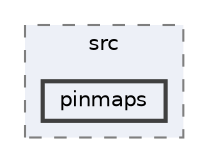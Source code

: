 digraph "nuli-avionics-flight-software/platformio_nuli_avionics_flight_software/src/pinmaps"
{
 // LATEX_PDF_SIZE
  bgcolor="transparent";
  edge [fontname=Helvetica,fontsize=10,labelfontname=Helvetica,labelfontsize=10];
  node [fontname=Helvetica,fontsize=10,shape=box,height=0.2,width=0.4];
  compound=true
  subgraph clusterdir_b1a3547df3288ce2ff39086b4a8f4fe5 {
    graph [ bgcolor="#edf0f7", pencolor="grey50", label="src", fontname=Helvetica,fontsize=10 style="filled,dashed", URL="dir_b1a3547df3288ce2ff39086b4a8f4fe5.html",tooltip=""]
  dir_963bb17d90458acae57f81a0729c5bda [label="pinmaps", fillcolor="#edf0f7", color="grey25", style="filled,bold", URL="dir_963bb17d90458acae57f81a0729c5bda.html",tooltip=""];
  }
}
